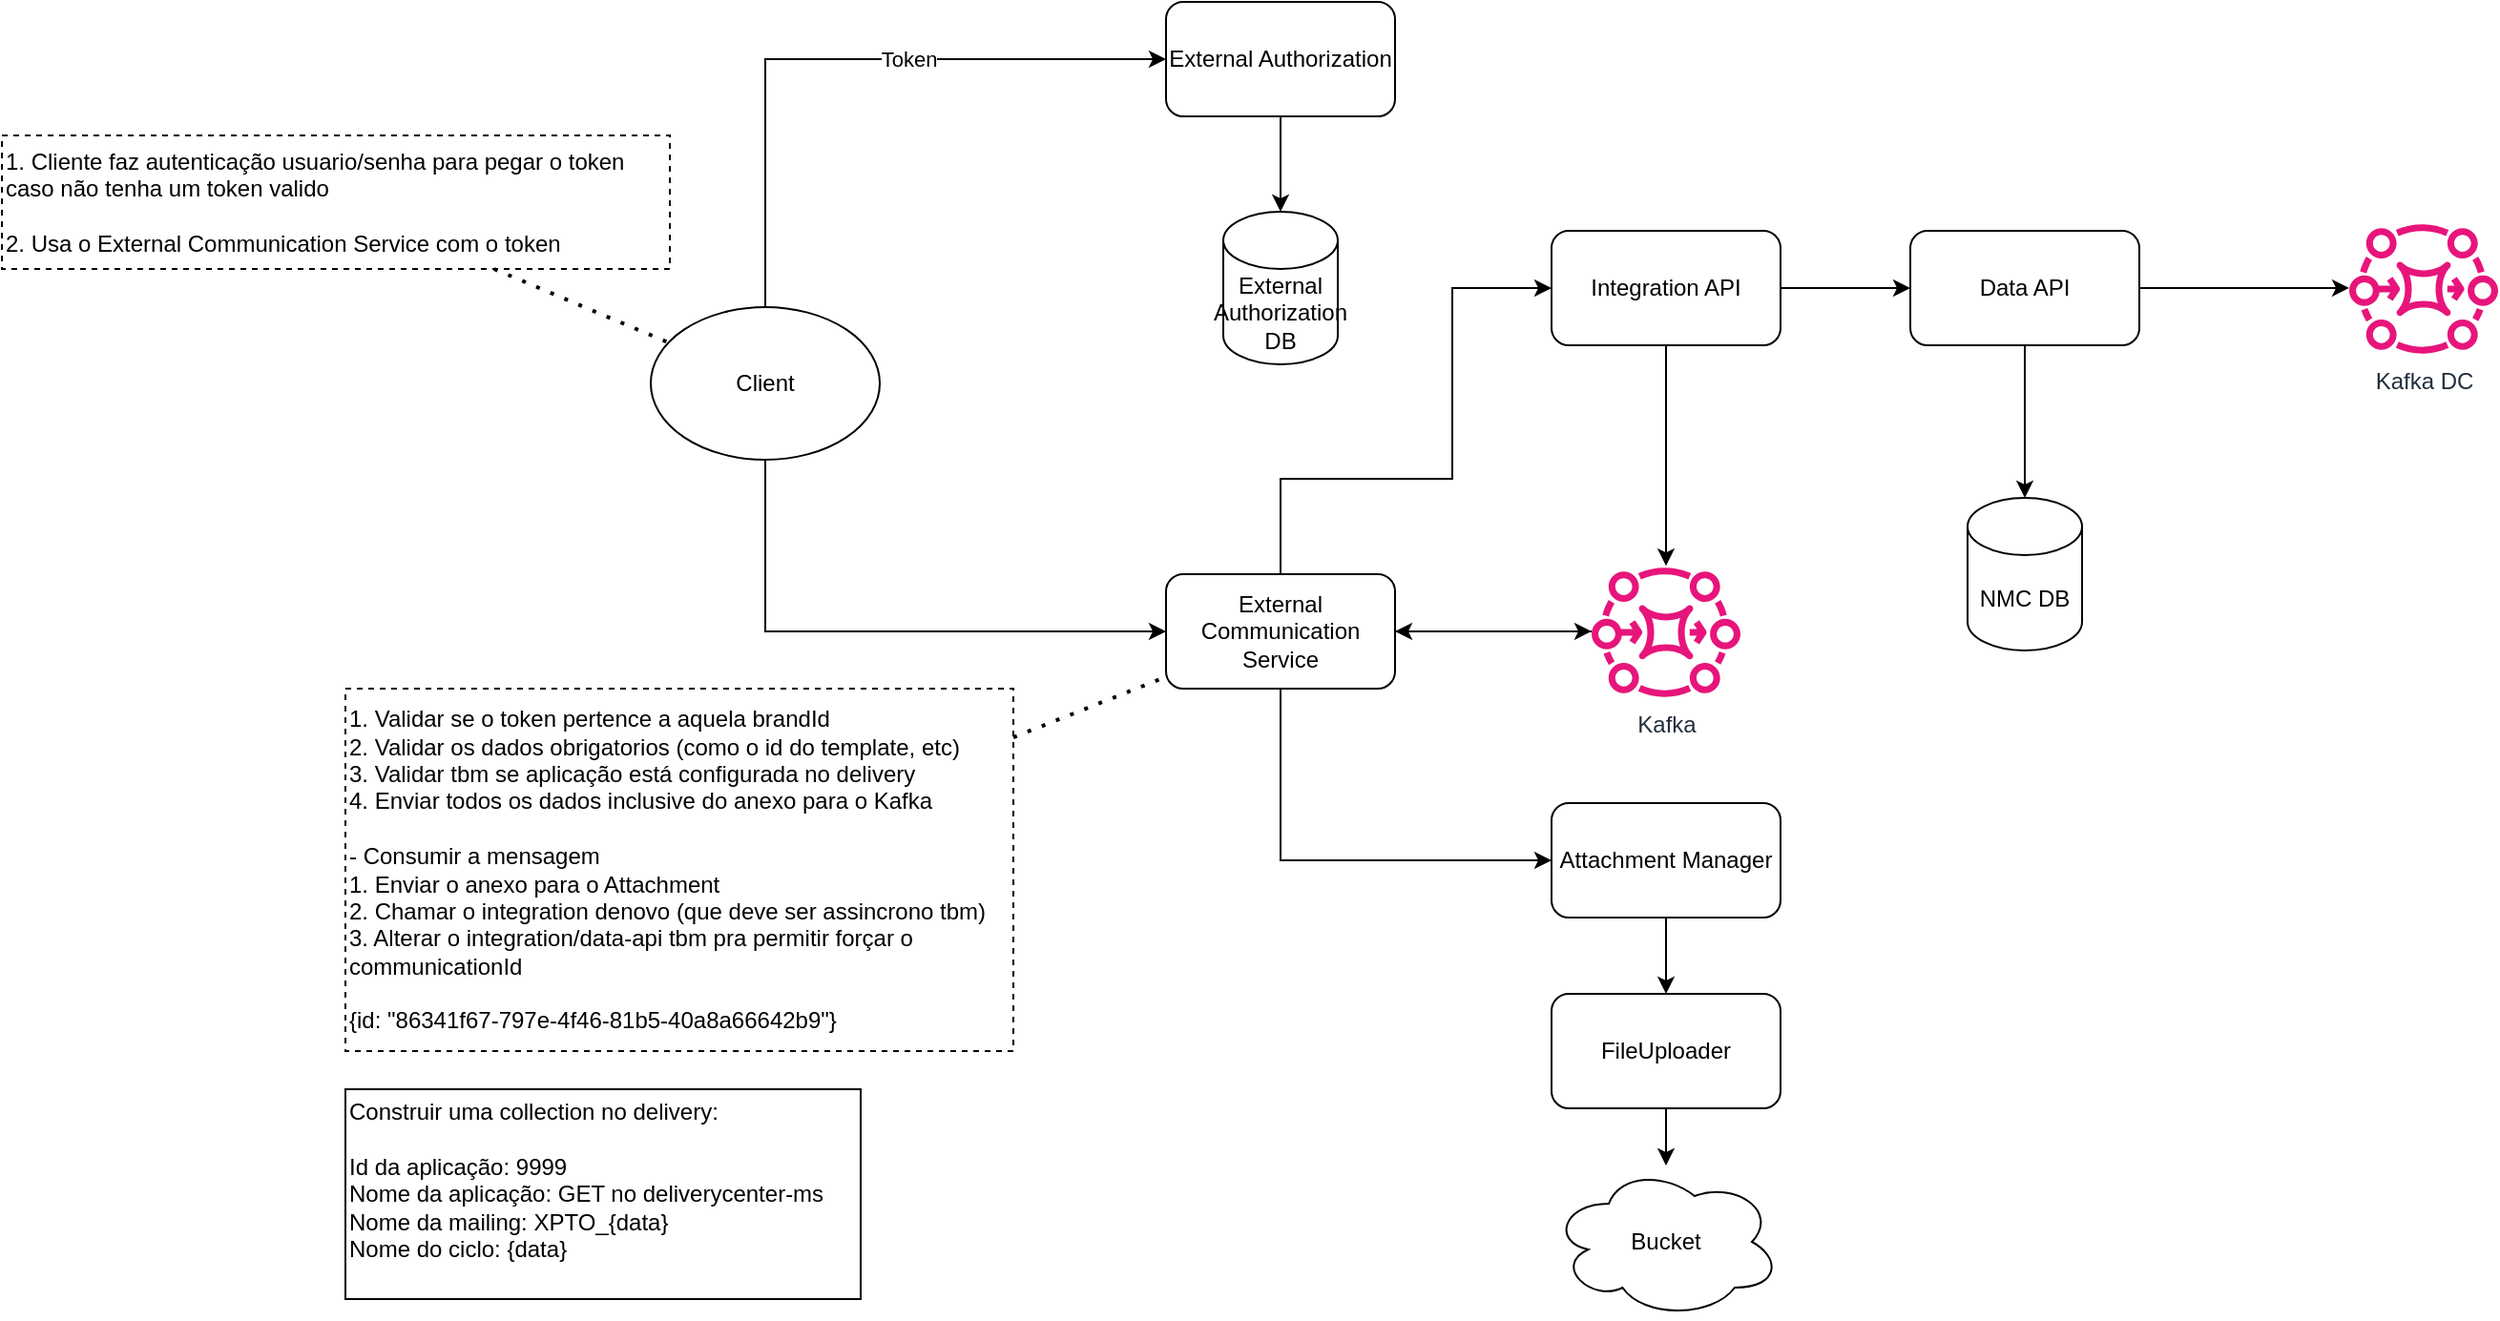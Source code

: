 <mxfile version="25.0.3" pages="3">
  <diagram name="Attachment" id="6Mwj8GZHnmWRv_DUWO8a">
    <mxGraphModel dx="2465" dy="783" grid="1" gridSize="10" guides="1" tooltips="1" connect="1" arrows="1" fold="1" page="1" pageScale="1" pageWidth="827" pageHeight="1169" math="0" shadow="0">
      <root>
        <mxCell id="XGSOOz6GtM8z8IQ6b6iL-0" />
        <mxCell id="XGSOOz6GtM8z8IQ6b6iL-1" parent="XGSOOz6GtM8z8IQ6b6iL-0" />
        <mxCell id="XGSOOz6GtM8z8IQ6b6iL-2" value="" style="edgeStyle=orthogonalEdgeStyle;rounded=0;orthogonalLoop=1;jettySize=auto;html=1;" parent="XGSOOz6GtM8z8IQ6b6iL-1" source="XGSOOz6GtM8z8IQ6b6iL-4" target="XGSOOz6GtM8z8IQ6b6iL-5" edge="1">
          <mxGeometry relative="1" as="geometry" />
        </mxCell>
        <mxCell id="XGSOOz6GtM8z8IQ6b6iL-3" value="" style="edgeStyle=orthogonalEdgeStyle;rounded=0;orthogonalLoop=1;jettySize=auto;html=1;" parent="XGSOOz6GtM8z8IQ6b6iL-1" source="XGSOOz6GtM8z8IQ6b6iL-4" target="XGSOOz6GtM8z8IQ6b6iL-23" edge="1">
          <mxGeometry relative="1" as="geometry" />
        </mxCell>
        <mxCell id="XGSOOz6GtM8z8IQ6b6iL-4" value="Data API" style="rounded=1;whiteSpace=wrap;html=1;" parent="XGSOOz6GtM8z8IQ6b6iL-1" vertex="1">
          <mxGeometry x="470" y="160" width="120" height="60" as="geometry" />
        </mxCell>
        <mxCell id="XGSOOz6GtM8z8IQ6b6iL-5" value="NMC DB" style="shape=cylinder3;whiteSpace=wrap;html=1;boundedLbl=1;backgroundOutline=1;size=15;" parent="XGSOOz6GtM8z8IQ6b6iL-1" vertex="1">
          <mxGeometry x="500" y="300" width="60" height="80" as="geometry" />
        </mxCell>
        <mxCell id="pqXDrU8YGz4Q5IA9vHFx-0" style="edgeStyle=orthogonalEdgeStyle;rounded=0;orthogonalLoop=1;jettySize=auto;html=1;" edge="1" parent="XGSOOz6GtM8z8IQ6b6iL-1" source="XGSOOz6GtM8z8IQ6b6iL-6" target="XGSOOz6GtM8z8IQ6b6iL-14">
          <mxGeometry relative="1" as="geometry" />
        </mxCell>
        <mxCell id="XGSOOz6GtM8z8IQ6b6iL-6" value="Kafka" style="sketch=0;outlineConnect=0;fontColor=#232F3E;gradientColor=none;fillColor=#E7157B;strokeColor=none;dashed=0;verticalLabelPosition=bottom;verticalAlign=top;align=center;html=1;fontSize=12;fontStyle=0;aspect=fixed;pointerEvents=1;shape=mxgraph.aws4.mq_broker;" parent="XGSOOz6GtM8z8IQ6b6iL-1" vertex="1">
          <mxGeometry x="303" y="335.5" width="78" height="69" as="geometry" />
        </mxCell>
        <mxCell id="XGSOOz6GtM8z8IQ6b6iL-7" style="edgeStyle=orthogonalEdgeStyle;rounded=0;orthogonalLoop=1;jettySize=auto;html=1;" parent="XGSOOz6GtM8z8IQ6b6iL-1" source="XGSOOz6GtM8z8IQ6b6iL-9" target="XGSOOz6GtM8z8IQ6b6iL-6" edge="1">
          <mxGeometry relative="1" as="geometry" />
        </mxCell>
        <mxCell id="XGSOOz6GtM8z8IQ6b6iL-8" style="edgeStyle=orthogonalEdgeStyle;rounded=0;orthogonalLoop=1;jettySize=auto;html=1;" parent="XGSOOz6GtM8z8IQ6b6iL-1" source="XGSOOz6GtM8z8IQ6b6iL-9" target="XGSOOz6GtM8z8IQ6b6iL-4" edge="1">
          <mxGeometry relative="1" as="geometry" />
        </mxCell>
        <mxCell id="XGSOOz6GtM8z8IQ6b6iL-9" value="Integration API" style="rounded=1;whiteSpace=wrap;html=1;" parent="XGSOOz6GtM8z8IQ6b6iL-1" vertex="1">
          <mxGeometry x="282" y="160" width="120" height="60" as="geometry" />
        </mxCell>
        <mxCell id="XGSOOz6GtM8z8IQ6b6iL-10" value="" style="edgeStyle=orthogonalEdgeStyle;rounded=0;orthogonalLoop=1;jettySize=auto;html=1;" parent="XGSOOz6GtM8z8IQ6b6iL-1" source="XGSOOz6GtM8z8IQ6b6iL-11" target="XGSOOz6GtM8z8IQ6b6iL-15" edge="1">
          <mxGeometry relative="1" as="geometry" />
        </mxCell>
        <mxCell id="XGSOOz6GtM8z8IQ6b6iL-11" value="External Authorization" style="rounded=1;whiteSpace=wrap;html=1;" parent="XGSOOz6GtM8z8IQ6b6iL-1" vertex="1">
          <mxGeometry x="80" y="40" width="120" height="60" as="geometry" />
        </mxCell>
        <mxCell id="XGSOOz6GtM8z8IQ6b6iL-12" style="edgeStyle=orthogonalEdgeStyle;rounded=0;orthogonalLoop=1;jettySize=auto;html=1;" parent="XGSOOz6GtM8z8IQ6b6iL-1" source="XGSOOz6GtM8z8IQ6b6iL-14" target="XGSOOz6GtM8z8IQ6b6iL-6" edge="1">
          <mxGeometry relative="1" as="geometry" />
        </mxCell>
        <mxCell id="XGSOOz6GtM8z8IQ6b6iL-13" style="edgeStyle=orthogonalEdgeStyle;rounded=0;orthogonalLoop=1;jettySize=auto;html=1;" parent="XGSOOz6GtM8z8IQ6b6iL-1" source="XGSOOz6GtM8z8IQ6b6iL-14" target="l9ujikPQvJMTBFyuDTC3-0" edge="1">
          <mxGeometry relative="1" as="geometry">
            <Array as="points">
              <mxPoint x="140" y="490" />
            </Array>
          </mxGeometry>
        </mxCell>
        <mxCell id="l9ujikPQvJMTBFyuDTC3-2" style="edgeStyle=orthogonalEdgeStyle;rounded=0;orthogonalLoop=1;jettySize=auto;html=1;" parent="XGSOOz6GtM8z8IQ6b6iL-1" source="XGSOOz6GtM8z8IQ6b6iL-14" target="XGSOOz6GtM8z8IQ6b6iL-9" edge="1">
          <mxGeometry relative="1" as="geometry">
            <mxPoint x="240" y="200" as="targetPoint" />
            <Array as="points">
              <mxPoint x="140" y="290" />
              <mxPoint x="230" y="290" />
              <mxPoint x="230" y="190" />
            </Array>
          </mxGeometry>
        </mxCell>
        <mxCell id="XGSOOz6GtM8z8IQ6b6iL-14" value="External Communication Service" style="rounded=1;whiteSpace=wrap;html=1;" parent="XGSOOz6GtM8z8IQ6b6iL-1" vertex="1">
          <mxGeometry x="80" y="340" width="120" height="60" as="geometry" />
        </mxCell>
        <mxCell id="XGSOOz6GtM8z8IQ6b6iL-15" value="&lt;div&gt;External&lt;/div&gt;Authorization DB" style="shape=cylinder3;whiteSpace=wrap;html=1;boundedLbl=1;backgroundOutline=1;size=15;" parent="XGSOOz6GtM8z8IQ6b6iL-1" vertex="1">
          <mxGeometry x="110" y="150" width="60" height="80" as="geometry" />
        </mxCell>
        <mxCell id="XGSOOz6GtM8z8IQ6b6iL-16" style="edgeStyle=orthogonalEdgeStyle;rounded=0;orthogonalLoop=1;jettySize=auto;html=1;" parent="XGSOOz6GtM8z8IQ6b6iL-1" source="XGSOOz6GtM8z8IQ6b6iL-19" target="XGSOOz6GtM8z8IQ6b6iL-11" edge="1">
          <mxGeometry relative="1" as="geometry">
            <Array as="points">
              <mxPoint x="-130" y="70" />
            </Array>
          </mxGeometry>
        </mxCell>
        <mxCell id="XGSOOz6GtM8z8IQ6b6iL-17" value="Token" style="edgeLabel;html=1;align=center;verticalAlign=middle;resizable=0;points=[];" parent="XGSOOz6GtM8z8IQ6b6iL-16" vertex="1" connectable="0">
          <mxGeometry x="0.206" relative="1" as="geometry">
            <mxPoint as="offset" />
          </mxGeometry>
        </mxCell>
        <mxCell id="XGSOOz6GtM8z8IQ6b6iL-18" style="edgeStyle=orthogonalEdgeStyle;rounded=0;orthogonalLoop=1;jettySize=auto;html=1;" parent="XGSOOz6GtM8z8IQ6b6iL-1" source="XGSOOz6GtM8z8IQ6b6iL-19" target="XGSOOz6GtM8z8IQ6b6iL-14" edge="1">
          <mxGeometry relative="1" as="geometry">
            <Array as="points">
              <mxPoint x="-130" y="370" />
            </Array>
          </mxGeometry>
        </mxCell>
        <mxCell id="XGSOOz6GtM8z8IQ6b6iL-19" value="Client" style="ellipse;whiteSpace=wrap;html=1;" parent="XGSOOz6GtM8z8IQ6b6iL-1" vertex="1">
          <mxGeometry x="-190" y="200" width="120" height="80" as="geometry" />
        </mxCell>
        <mxCell id="XGSOOz6GtM8z8IQ6b6iL-20" value="" style="edgeStyle=orthogonalEdgeStyle;rounded=0;orthogonalLoop=1;jettySize=auto;html=1;" parent="XGSOOz6GtM8z8IQ6b6iL-1" source="XGSOOz6GtM8z8IQ6b6iL-21" target="XGSOOz6GtM8z8IQ6b6iL-22" edge="1">
          <mxGeometry relative="1" as="geometry" />
        </mxCell>
        <mxCell id="XGSOOz6GtM8z8IQ6b6iL-21" value="FileUploader" style="rounded=1;whiteSpace=wrap;html=1;" parent="XGSOOz6GtM8z8IQ6b6iL-1" vertex="1">
          <mxGeometry x="282" y="560" width="120" height="60" as="geometry" />
        </mxCell>
        <mxCell id="XGSOOz6GtM8z8IQ6b6iL-22" value="Bucket" style="ellipse;shape=cloud;whiteSpace=wrap;html=1;" parent="XGSOOz6GtM8z8IQ6b6iL-1" vertex="1">
          <mxGeometry x="282" y="650" width="120" height="80" as="geometry" />
        </mxCell>
        <mxCell id="XGSOOz6GtM8z8IQ6b6iL-23" value="Kafka DC" style="sketch=0;outlineConnect=0;fontColor=#232F3E;gradientColor=none;fillColor=#E7157B;strokeColor=none;dashed=0;verticalLabelPosition=bottom;verticalAlign=top;align=center;html=1;fontSize=12;fontStyle=0;aspect=fixed;pointerEvents=1;shape=mxgraph.aws4.mq_broker;" parent="XGSOOz6GtM8z8IQ6b6iL-1" vertex="1">
          <mxGeometry x="700" y="155.5" width="78" height="69" as="geometry" />
        </mxCell>
        <mxCell id="l9ujikPQvJMTBFyuDTC3-1" value="" style="edgeStyle=orthogonalEdgeStyle;rounded=0;orthogonalLoop=1;jettySize=auto;html=1;" parent="XGSOOz6GtM8z8IQ6b6iL-1" source="l9ujikPQvJMTBFyuDTC3-0" target="XGSOOz6GtM8z8IQ6b6iL-21" edge="1">
          <mxGeometry relative="1" as="geometry" />
        </mxCell>
        <mxCell id="l9ujikPQvJMTBFyuDTC3-0" value="Attachment Manager" style="rounded=1;whiteSpace=wrap;html=1;" parent="XGSOOz6GtM8z8IQ6b6iL-1" vertex="1">
          <mxGeometry x="282" y="460" width="120" height="60" as="geometry" />
        </mxCell>
        <mxCell id="OBrXSXCSHSXP3IEPiYHX-0" value="&lt;div&gt;1. Validar se o token pertence a aquela brandId&lt;/div&gt;2. Validar os dados obrigatorios (como o id do template, etc)&lt;div&gt;3. Validar tbm se aplicação está configurada no delivery&lt;br&gt;&lt;div&gt;4. Enviar todos os dados inclusive do anexo para o Kafka&lt;/div&gt;&lt;div&gt;&lt;br&gt;&lt;/div&gt;&lt;div&gt;- Consumir a mensagem&lt;/div&gt;&lt;div&gt;&lt;div&gt;1. Enviar o anexo para o Attachment&lt;/div&gt;&lt;div&gt;2. Chamar o integration denovo (que deve ser assincrono tbm)&lt;/div&gt;&lt;div&gt;3. Alterar o integration/data-api tbm pra permitir forçar o communicationId&lt;/div&gt;&lt;div&gt;&lt;br&gt;&lt;/div&gt;&lt;/div&gt;&lt;div&gt;{id: &quot;86341f67-797e-4f46-81b5-40a8a66642b9&quot;}&lt;/div&gt;&lt;/div&gt;" style="text;html=1;align=left;verticalAlign=middle;whiteSpace=wrap;rounded=0;strokeColor=default;dashed=1;" parent="XGSOOz6GtM8z8IQ6b6iL-1" vertex="1">
          <mxGeometry x="-350" y="400" width="350" height="190" as="geometry" />
        </mxCell>
        <mxCell id="OBrXSXCSHSXP3IEPiYHX-1" value="" style="endArrow=none;dashed=1;html=1;dashPattern=1 3;strokeWidth=2;rounded=0;" parent="XGSOOz6GtM8z8IQ6b6iL-1" source="OBrXSXCSHSXP3IEPiYHX-0" target="XGSOOz6GtM8z8IQ6b6iL-14" edge="1">
          <mxGeometry width="50" height="50" relative="1" as="geometry">
            <mxPoint x="-30" y="440" as="sourcePoint" />
            <mxPoint x="20" y="390" as="targetPoint" />
          </mxGeometry>
        </mxCell>
        <mxCell id="OBrXSXCSHSXP3IEPiYHX-2" value="1. Cliente faz autenticação usuario/senha para pegar o token caso não tenha um token valido&lt;div&gt;&lt;br&gt;&lt;div&gt;2. Usa o External Communication Service com o token&lt;br&gt;&lt;/div&gt;&lt;/div&gt;" style="text;html=1;align=left;verticalAlign=middle;whiteSpace=wrap;rounded=0;strokeColor=default;dashed=1;" parent="XGSOOz6GtM8z8IQ6b6iL-1" vertex="1">
          <mxGeometry x="-530" y="110" width="350" height="70" as="geometry" />
        </mxCell>
        <mxCell id="OBrXSXCSHSXP3IEPiYHX-3" value="" style="endArrow=none;dashed=1;html=1;dashPattern=1 3;strokeWidth=2;rounded=0;" parent="XGSOOz6GtM8z8IQ6b6iL-1" source="OBrXSXCSHSXP3IEPiYHX-2" target="XGSOOz6GtM8z8IQ6b6iL-19" edge="1">
          <mxGeometry width="50" height="50" relative="1" as="geometry">
            <mxPoint x="-250" y="280" as="sourcePoint" />
            <mxPoint x="-138" y="241" as="targetPoint" />
          </mxGeometry>
        </mxCell>
        <mxCell id="EOsW8slYTcF1ZHwi1U9--0" value="Construir uma collection no delivery:&lt;br&gt;&lt;br&gt;&lt;div&gt;&lt;div&gt;Id da aplicação: 9999&amp;nbsp;&lt;/div&gt;&lt;div&gt;Nome da aplicação: GET no deliverycenter-ms&lt;/div&gt;&lt;div&gt;Nome da mailing: XPTO_{data}&lt;/div&gt;&lt;div&gt;Nome do ciclo: {data}&lt;/div&gt;&lt;/div&gt;&lt;div&gt;&lt;br&gt;&lt;/div&gt;" style="text;html=1;align=left;verticalAlign=middle;resizable=0;points=[];autosize=1;strokeColor=default;" vertex="1" parent="XGSOOz6GtM8z8IQ6b6iL-1">
          <mxGeometry x="-350" y="610" width="270" height="110" as="geometry" />
        </mxCell>
      </root>
    </mxGraphModel>
  </diagram>
  <diagram name="Template" id="qbYC78fr6Dl9qPiWB5jK">
    <mxGraphModel dx="2189" dy="807" grid="1" gridSize="10" guides="1" tooltips="1" connect="1" arrows="1" fold="1" page="1" pageScale="1" pageWidth="827" pageHeight="1169" math="0" shadow="0">
      <root>
        <mxCell id="HpsAoNqbEirltU0CH5FJ-0" />
        <mxCell id="HpsAoNqbEirltU0CH5FJ-1" parent="HpsAoNqbEirltU0CH5FJ-0" />
        <mxCell id="HpsAoNqbEirltU0CH5FJ-8" style="edgeStyle=orthogonalEdgeStyle;rounded=0;orthogonalLoop=1;jettySize=auto;html=1;" edge="1" parent="HpsAoNqbEirltU0CH5FJ-1" source="HpsAoNqbEirltU0CH5FJ-9" target="rA7OSXRcpBrXkKuMklEF-0">
          <mxGeometry relative="1" as="geometry">
            <mxPoint x="-196" y="410" as="targetPoint" />
          </mxGeometry>
        </mxCell>
        <mxCell id="HpsAoNqbEirltU0CH5FJ-9" value="Template API" style="rounded=1;whiteSpace=wrap;html=1;" vertex="1" parent="HpsAoNqbEirltU0CH5FJ-1">
          <mxGeometry x="-268" y="240" width="120" height="60" as="geometry" />
        </mxCell>
        <mxCell id="HpsAoNqbEirltU0CH5FJ-10" value="" style="edgeStyle=orthogonalEdgeStyle;rounded=0;orthogonalLoop=1;jettySize=auto;html=1;" edge="1" parent="HpsAoNqbEirltU0CH5FJ-1" source="HpsAoNqbEirltU0CH5FJ-11" target="HpsAoNqbEirltU0CH5FJ-18">
          <mxGeometry relative="1" as="geometry" />
        </mxCell>
        <mxCell id="HpsAoNqbEirltU0CH5FJ-11" value="External Authorization" style="rounded=1;whiteSpace=wrap;html=1;" vertex="1" parent="HpsAoNqbEirltU0CH5FJ-1">
          <mxGeometry x="-470" y="110" width="120" height="60" as="geometry" />
        </mxCell>
        <mxCell id="HpsAoNqbEirltU0CH5FJ-15" style="edgeStyle=orthogonalEdgeStyle;rounded=0;orthogonalLoop=1;jettySize=auto;html=1;" edge="1" parent="HpsAoNqbEirltU0CH5FJ-1" source="HpsAoNqbEirltU0CH5FJ-17" target="HpsAoNqbEirltU0CH5FJ-9">
          <mxGeometry relative="1" as="geometry">
            <mxPoint x="-310" y="280" as="targetPoint" />
            <Array as="points">
              <mxPoint x="-410" y="370" />
              <mxPoint x="-320" y="370" />
              <mxPoint x="-320" y="270" />
            </Array>
          </mxGeometry>
        </mxCell>
        <mxCell id="HpsAoNqbEirltU0CH5FJ-16" value="Pesquisar template" style="edgeLabel;html=1;align=center;verticalAlign=middle;resizable=0;points=[];" vertex="1" connectable="0" parent="HpsAoNqbEirltU0CH5FJ-15">
          <mxGeometry x="-0.242" y="1" relative="1" as="geometry">
            <mxPoint as="offset" />
          </mxGeometry>
        </mxCell>
        <mxCell id="HpsAoNqbEirltU0CH5FJ-17" value="External Communication Service" style="rounded=1;whiteSpace=wrap;html=1;" vertex="1" parent="HpsAoNqbEirltU0CH5FJ-1">
          <mxGeometry x="-470" y="420" width="120" height="60" as="geometry" />
        </mxCell>
        <mxCell id="HpsAoNqbEirltU0CH5FJ-18" value="&lt;div&gt;External&lt;/div&gt;Authorization DB" style="shape=cylinder3;whiteSpace=wrap;html=1;boundedLbl=1;backgroundOutline=1;size=15;" vertex="1" parent="HpsAoNqbEirltU0CH5FJ-1">
          <mxGeometry x="-440" y="230" width="60" height="80" as="geometry" />
        </mxCell>
        <mxCell id="HpsAoNqbEirltU0CH5FJ-19" style="edgeStyle=orthogonalEdgeStyle;rounded=0;orthogonalLoop=1;jettySize=auto;html=1;" edge="1" parent="HpsAoNqbEirltU0CH5FJ-1" source="HpsAoNqbEirltU0CH5FJ-22" target="HpsAoNqbEirltU0CH5FJ-11">
          <mxGeometry relative="1" as="geometry">
            <Array as="points">
              <mxPoint x="-680" y="150" />
            </Array>
          </mxGeometry>
        </mxCell>
        <mxCell id="HpsAoNqbEirltU0CH5FJ-20" value="Token" style="edgeLabel;html=1;align=center;verticalAlign=middle;resizable=0;points=[];" vertex="1" connectable="0" parent="HpsAoNqbEirltU0CH5FJ-19">
          <mxGeometry x="0.206" relative="1" as="geometry">
            <mxPoint as="offset" />
          </mxGeometry>
        </mxCell>
        <mxCell id="HpsAoNqbEirltU0CH5FJ-21" style="edgeStyle=orthogonalEdgeStyle;rounded=0;orthogonalLoop=1;jettySize=auto;html=1;" edge="1" parent="HpsAoNqbEirltU0CH5FJ-1" source="HpsAoNqbEirltU0CH5FJ-22" target="HpsAoNqbEirltU0CH5FJ-17">
          <mxGeometry relative="1" as="geometry">
            <Array as="points">
              <mxPoint x="-680" y="450" />
            </Array>
          </mxGeometry>
        </mxCell>
        <mxCell id="HpsAoNqbEirltU0CH5FJ-22" value="Client" style="ellipse;whiteSpace=wrap;html=1;" vertex="1" parent="HpsAoNqbEirltU0CH5FJ-1">
          <mxGeometry x="-740" y="280" width="120" height="80" as="geometry" />
        </mxCell>
        <mxCell id="rA7OSXRcpBrXkKuMklEF-0" value="Template DB&lt;div&gt;&lt;/div&gt;" style="shape=cylinder3;whiteSpace=wrap;html=1;boundedLbl=1;backgroundOutline=1;size=15;" vertex="1" parent="HpsAoNqbEirltU0CH5FJ-1">
          <mxGeometry x="-238" y="360" width="60" height="80" as="geometry" />
        </mxCell>
      </root>
    </mxGraphModel>
  </diagram>
  <diagram id="XpVBDEXHd1DzapXot_Tj" name="Flow pelos namespaces">
    <mxGraphModel dx="1638" dy="783" grid="1" gridSize="10" guides="1" tooltips="1" connect="1" arrows="1" fold="1" page="1" pageScale="1" pageWidth="827" pageHeight="1169" math="0" shadow="0">
      <root>
        <mxCell id="0" />
        <mxCell id="1" parent="0" />
        <mxCell id="mQf6Y3JGLbWv9brlVZ1m-15" style="edgeStyle=orthogonalEdgeStyle;rounded=0;orthogonalLoop=1;jettySize=auto;html=1;" edge="1" parent="1" source="Xnhe3AqcVe_5Hkh3ELjJ-1" target="Xnhe3AqcVe_5Hkh3ELjJ-2">
          <mxGeometry relative="1" as="geometry">
            <Array as="points">
              <mxPoint x="280" y="280" />
              <mxPoint x="560" y="280" />
            </Array>
          </mxGeometry>
        </mxCell>
        <mxCell id="Xnhe3AqcVe_5Hkh3ELjJ-1" value="https://multichannel.validpay.com.br/external/1040/communication/single" style="text;html=1;align=center;verticalAlign=middle;whiteSpace=wrap;rounded=0;fillColor=#D5E8D4;" parent="1" vertex="1">
          <mxGeometry x="70" y="395" width="420" height="30" as="geometry" />
        </mxCell>
        <mxCell id="Xnhe3AqcVe_5Hkh3ELjJ-6" style="edgeStyle=orthogonalEdgeStyle;rounded=0;orthogonalLoop=1;jettySize=auto;html=1;" parent="1" source="Xnhe3AqcVe_5Hkh3ELjJ-2" target="Xnhe3AqcVe_5Hkh3ELjJ-4" edge="1">
          <mxGeometry relative="1" as="geometry" />
        </mxCell>
        <mxCell id="Xnhe3AqcVe_5Hkh3ELjJ-2" value="External Gateway" style="ellipse;whiteSpace=wrap;html=1;aspect=fixed;" parent="1" vertex="1">
          <mxGeometry x="520" y="100" width="80" height="80" as="geometry" />
        </mxCell>
        <mxCell id="K4472e91vVyO4P3dv40P-2" value="" style="edgeStyle=orthogonalEdgeStyle;rounded=0;orthogonalLoop=1;jettySize=auto;html=1;" edge="1" parent="1" source="Xnhe3AqcVe_5Hkh3ELjJ-4" target="K4472e91vVyO4P3dv40P-1">
          <mxGeometry relative="1" as="geometry" />
        </mxCell>
        <mxCell id="Xnhe3AqcVe_5Hkh3ELjJ-4" value="http://multichannel-external-communication-service.multichannel-{1040}-prd.cluster.local:9000/multichannel-external-communication-service/communication/single" style="text;html=1;align=center;verticalAlign=middle;whiteSpace=wrap;rounded=0;fillColor=#D5E8D4;" parent="1" vertex="1">
          <mxGeometry x="580" y="380" width="300" height="90" as="geometry" />
        </mxCell>
        <mxCell id="Ek6ZatadtG8BG6MvMNM0-4" style="edgeStyle=orthogonalEdgeStyle;rounded=0;orthogonalLoop=1;jettySize=auto;html=1;" edge="1" parent="1" source="K4472e91vVyO4P3dv40P-1" target="K4472e91vVyO4P3dv40P-3">
          <mxGeometry relative="1" as="geometry">
            <Array as="points">
              <mxPoint x="1070" y="350" />
            </Array>
          </mxGeometry>
        </mxCell>
        <mxCell id="K4472e91vVyO4P3dv40P-1" value="External Communication Service" style="rounded=1;whiteSpace=wrap;html=1;" vertex="1" parent="1">
          <mxGeometry x="1010" y="395" width="120" height="60" as="geometry" />
        </mxCell>
        <mxCell id="Ek6ZatadtG8BG6MvMNM0-5" value="" style="swimlane;startSize=0;fillColor=#D5E8D4;" vertex="1" parent="1">
          <mxGeometry x="1210" y="255" width="190" height="335" as="geometry" />
        </mxCell>
        <mxCell id="mQf6Y3JGLbWv9brlVZ1m-4" style="edgeStyle=orthogonalEdgeStyle;rounded=0;orthogonalLoop=1;jettySize=auto;html=1;fillColor=#D5E8D4;" edge="1" parent="Ek6ZatadtG8BG6MvMNM0-5" source="K4472e91vVyO4P3dv40P-3" target="Ek6ZatadtG8BG6MvMNM0-12">
          <mxGeometry relative="1" as="geometry" />
        </mxCell>
        <mxCell id="K4472e91vVyO4P3dv40P-3" value="Integration API" style="rounded=1;whiteSpace=wrap;html=1;fillColor=#D5E8D4;" vertex="1" parent="Ek6ZatadtG8BG6MvMNM0-5">
          <mxGeometry x="40" y="65" width="120" height="60" as="geometry" />
        </mxCell>
        <mxCell id="mQf6Y3JGLbWv9brlVZ1m-6" style="edgeStyle=orthogonalEdgeStyle;rounded=0;orthogonalLoop=1;jettySize=auto;html=1;fillColor=#D5E8D4;" edge="1" parent="Ek6ZatadtG8BG6MvMNM0-5" source="Ek6ZatadtG8BG6MvMNM0-12" target="mQf6Y3JGLbWv9brlVZ1m-1">
          <mxGeometry relative="1" as="geometry" />
        </mxCell>
        <mxCell id="Ek6ZatadtG8BG6MvMNM0-12" value="Data API" style="rounded=1;whiteSpace=wrap;html=1;fillColor=#D5E8D4;" vertex="1" parent="Ek6ZatadtG8BG6MvMNM0-5">
          <mxGeometry x="40" y="155" width="120" height="60" as="geometry" />
        </mxCell>
        <mxCell id="mQf6Y3JGLbWv9brlVZ1m-1" value="NMC DB" style="shape=cylinder3;whiteSpace=wrap;html=1;boundedLbl=1;backgroundOutline=1;size=15;fillColor=#D5E8D4;" vertex="1" parent="Ek6ZatadtG8BG6MvMNM0-5">
          <mxGeometry x="70" y="245" width="60" height="80" as="geometry" />
        </mxCell>
        <mxCell id="Ek6ZatadtG8BG6MvMNM0-6" value="namespace-1040" style="text;html=1;align=center;verticalAlign=middle;resizable=0;points=[];autosize=1;strokeColor=none;fillColor=#D5E8D4;" vertex="1" parent="Ek6ZatadtG8BG6MvMNM0-5">
          <mxGeometry x="40" y="23" width="120" height="30" as="geometry" />
        </mxCell>
        <mxCell id="Ek6ZatadtG8BG6MvMNM0-1" value="Kafka" style="sketch=0;outlineConnect=0;fontColor=#232F3E;gradientColor=none;fillColor=#E7157B;strokeColor=none;dashed=0;verticalLabelPosition=bottom;verticalAlign=top;align=center;html=1;fontSize=12;fontStyle=0;aspect=fixed;pointerEvents=1;shape=mxgraph.aws4.mq_broker;" vertex="1" parent="1">
          <mxGeometry x="1480" y="315.5" width="78" height="69" as="geometry" />
        </mxCell>
        <mxCell id="Ek6ZatadtG8BG6MvMNM0-2" value="" style="edgeStyle=orthogonalEdgeStyle;rounded=0;orthogonalLoop=1;jettySize=auto;html=1;" edge="1" parent="1" source="K4472e91vVyO4P3dv40P-3" target="Ek6ZatadtG8BG6MvMNM0-1">
          <mxGeometry relative="1" as="geometry" />
        </mxCell>
        <mxCell id="mQf6Y3JGLbWv9brlVZ1m-7" value="" style="swimlane;startSize=0;" vertex="1" parent="1">
          <mxGeometry x="1210" y="610" width="190" height="335" as="geometry" />
        </mxCell>
        <mxCell id="mQf6Y3JGLbWv9brlVZ1m-8" style="edgeStyle=orthogonalEdgeStyle;rounded=0;orthogonalLoop=1;jettySize=auto;html=1;" edge="1" parent="mQf6Y3JGLbWv9brlVZ1m-7" source="mQf6Y3JGLbWv9brlVZ1m-9" target="mQf6Y3JGLbWv9brlVZ1m-11">
          <mxGeometry relative="1" as="geometry" />
        </mxCell>
        <mxCell id="mQf6Y3JGLbWv9brlVZ1m-9" value="Integration API" style="rounded=1;whiteSpace=wrap;html=1;fillColor=#FFF2CC;" vertex="1" parent="mQf6Y3JGLbWv9brlVZ1m-7">
          <mxGeometry x="40" y="65" width="120" height="60" as="geometry" />
        </mxCell>
        <mxCell id="mQf6Y3JGLbWv9brlVZ1m-10" style="edgeStyle=orthogonalEdgeStyle;rounded=0;orthogonalLoop=1;jettySize=auto;html=1;" edge="1" parent="mQf6Y3JGLbWv9brlVZ1m-7" source="mQf6Y3JGLbWv9brlVZ1m-11" target="mQf6Y3JGLbWv9brlVZ1m-12">
          <mxGeometry relative="1" as="geometry" />
        </mxCell>
        <mxCell id="mQf6Y3JGLbWv9brlVZ1m-11" value="Data API" style="rounded=1;whiteSpace=wrap;html=1;fillColor=#FFF2CC;" vertex="1" parent="mQf6Y3JGLbWv9brlVZ1m-7">
          <mxGeometry x="40" y="155" width="120" height="60" as="geometry" />
        </mxCell>
        <mxCell id="mQf6Y3JGLbWv9brlVZ1m-12" value="NMC DB" style="shape=cylinder3;whiteSpace=wrap;html=1;boundedLbl=1;backgroundOutline=1;size=15;fillColor=#FFF2CC;" vertex="1" parent="mQf6Y3JGLbWv9brlVZ1m-7">
          <mxGeometry x="70" y="245" width="60" height="80" as="geometry" />
        </mxCell>
        <mxCell id="mQf6Y3JGLbWv9brlVZ1m-13" value="namespace-9999" style="text;html=1;align=center;verticalAlign=middle;resizable=0;points=[];autosize=1;strokeColor=none;fillColor=#FFF2CC;" vertex="1" parent="mQf6Y3JGLbWv9brlVZ1m-7">
          <mxGeometry x="31" y="23" width="120" height="30" as="geometry" />
        </mxCell>
      </root>
    </mxGraphModel>
  </diagram>
</mxfile>

